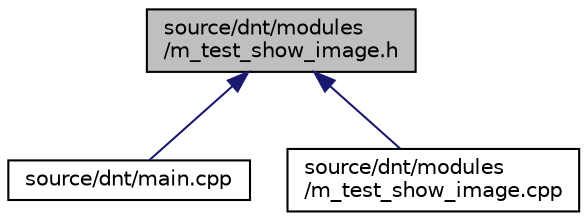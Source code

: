 digraph "source/dnt/modules/m_test_show_image.h"
{
  edge [fontname="Helvetica",fontsize="10",labelfontname="Helvetica",labelfontsize="10"];
  node [fontname="Helvetica",fontsize="10",shape=record];
  Node37 [label="source/dnt/modules\l/m_test_show_image.h",height=0.2,width=0.4,color="black", fillcolor="grey75", style="filled", fontcolor="black"];
  Node37 -> Node38 [dir="back",color="midnightblue",fontsize="10",style="solid",fontname="Helvetica"];
  Node38 [label="source/dnt/main.cpp",height=0.2,width=0.4,color="black", fillcolor="white", style="filled",URL="$dnt_2main_8cpp.html"];
  Node37 -> Node39 [dir="back",color="midnightblue",fontsize="10",style="solid",fontname="Helvetica"];
  Node39 [label="source/dnt/modules\l/m_test_show_image.cpp",height=0.2,width=0.4,color="black", fillcolor="white", style="filled",URL="$m__test__show__image_8cpp.html"];
}
